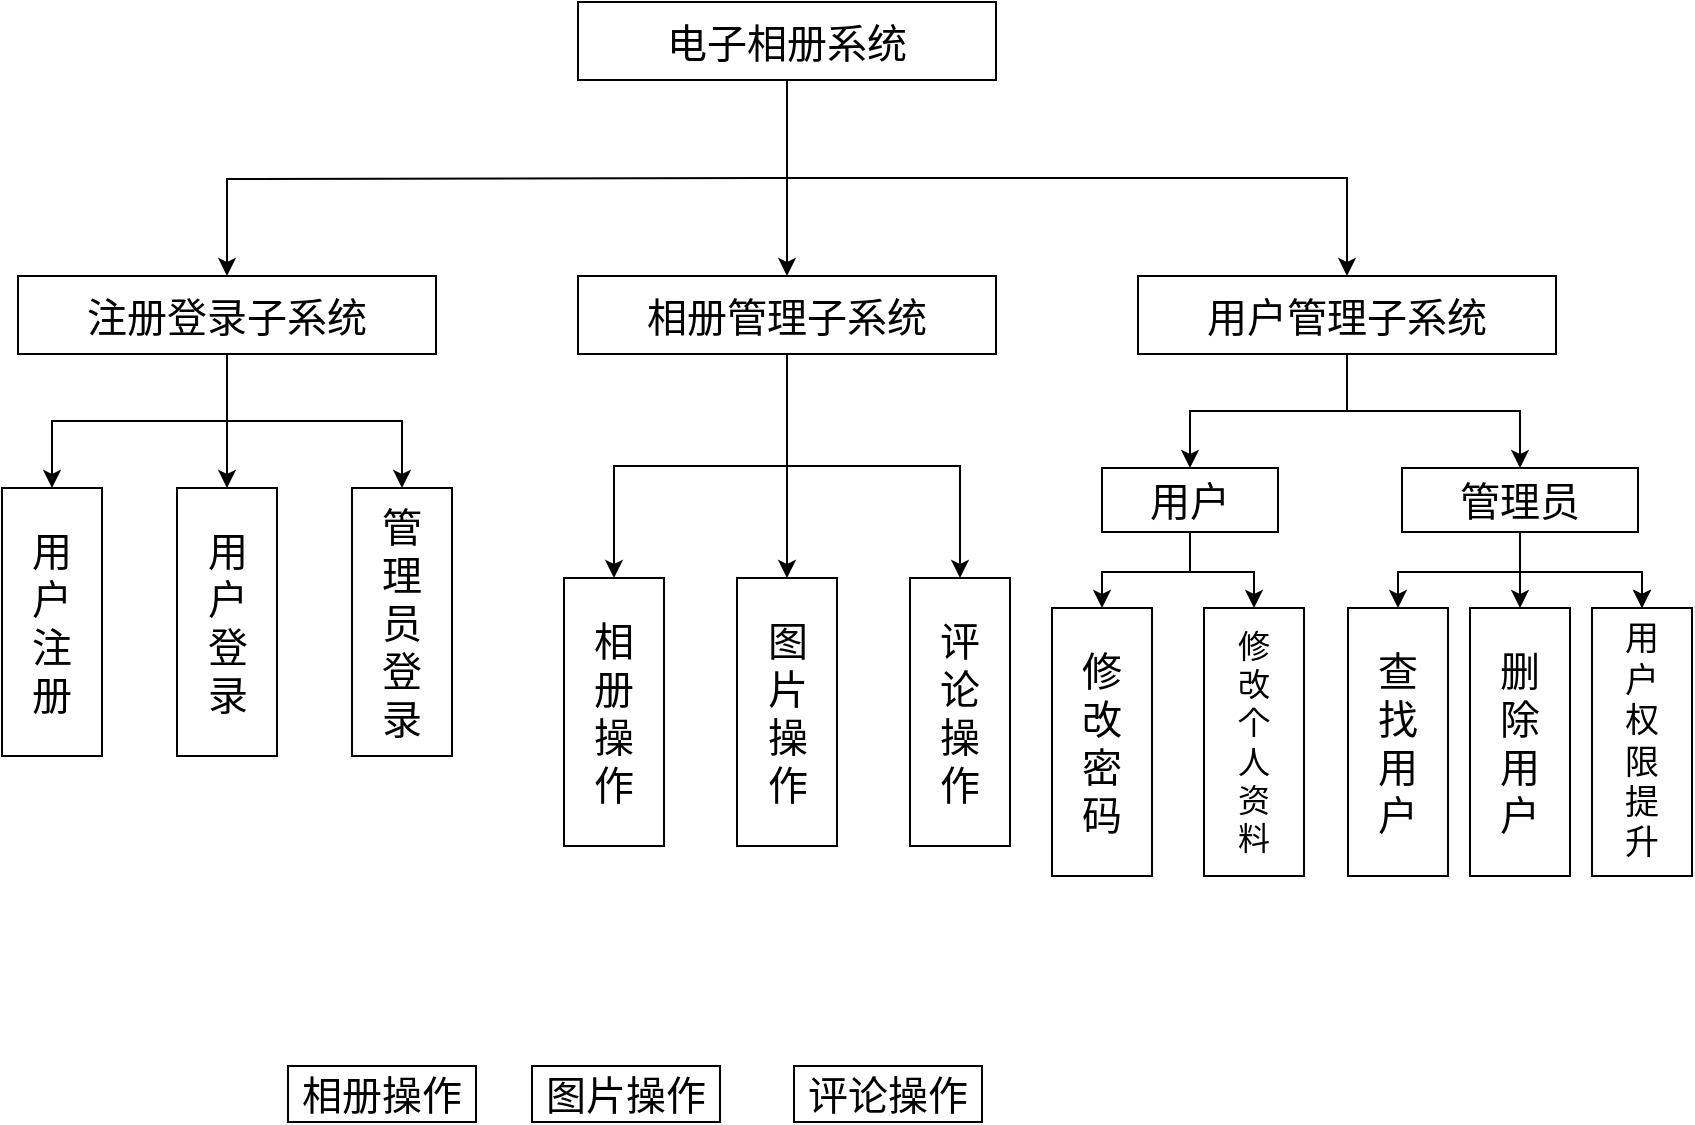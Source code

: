<mxfile version="22.0.8" type="github">
  <diagram name="第 1 页" id="fRhKLT-5LVwipsHS6PyS">
    <mxGraphModel dx="976" dy="605" grid="0" gridSize="10" guides="1" tooltips="1" connect="1" arrows="1" fold="1" page="1" pageScale="1" pageWidth="1169" pageHeight="827" math="0" shadow="0">
      <root>
        <mxCell id="0" />
        <mxCell id="1" parent="0" />
        <mxCell id="iQ2heyyFukv6lMNL8AU1-11" style="edgeStyle=orthogonalEdgeStyle;rounded=0;orthogonalLoop=1;jettySize=auto;html=1;entryX=0.5;entryY=0;entryDx=0;entryDy=0;" edge="1" parent="1" source="iQ2heyyFukv6lMNL8AU1-1" target="iQ2heyyFukv6lMNL8AU1-3">
          <mxGeometry relative="1" as="geometry" />
        </mxCell>
        <mxCell id="iQ2heyyFukv6lMNL8AU1-12" style="edgeStyle=orthogonalEdgeStyle;rounded=0;orthogonalLoop=1;jettySize=auto;html=1;entryX=0.5;entryY=0;entryDx=0;entryDy=0;" edge="1" parent="1" target="iQ2heyyFukv6lMNL8AU1-2">
          <mxGeometry relative="1" as="geometry">
            <mxPoint x="470" y="155" as="sourcePoint" />
          </mxGeometry>
        </mxCell>
        <mxCell id="iQ2heyyFukv6lMNL8AU1-13" style="edgeStyle=orthogonalEdgeStyle;rounded=0;orthogonalLoop=1;jettySize=auto;html=1;entryX=0.5;entryY=0;entryDx=0;entryDy=0;" edge="1" parent="1" source="iQ2heyyFukv6lMNL8AU1-1" target="iQ2heyyFukv6lMNL8AU1-4">
          <mxGeometry relative="1" as="geometry">
            <Array as="points">
              <mxPoint x="470" y="155" />
              <mxPoint x="750" y="155" />
            </Array>
          </mxGeometry>
        </mxCell>
        <mxCell id="iQ2heyyFukv6lMNL8AU1-1" value="&lt;font style=&quot;font-size: 20px;&quot;&gt;电子相册系统&lt;/font&gt;" style="rounded=0;whiteSpace=wrap;html=1;" vertex="1" parent="1">
          <mxGeometry x="365" y="67" width="209" height="39" as="geometry" />
        </mxCell>
        <mxCell id="iQ2heyyFukv6lMNL8AU1-8" style="edgeStyle=orthogonalEdgeStyle;rounded=0;orthogonalLoop=1;jettySize=auto;html=1;entryX=0.5;entryY=0;entryDx=0;entryDy=0;" edge="1" parent="1" source="iQ2heyyFukv6lMNL8AU1-2" target="iQ2heyyFukv6lMNL8AU1-6">
          <mxGeometry relative="1" as="geometry" />
        </mxCell>
        <mxCell id="iQ2heyyFukv6lMNL8AU1-9" style="edgeStyle=orthogonalEdgeStyle;rounded=0;orthogonalLoop=1;jettySize=auto;html=1;entryX=0.5;entryY=0;entryDx=0;entryDy=0;" edge="1" parent="1" source="iQ2heyyFukv6lMNL8AU1-2" target="iQ2heyyFukv6lMNL8AU1-5">
          <mxGeometry relative="1" as="geometry" />
        </mxCell>
        <mxCell id="iQ2heyyFukv6lMNL8AU1-10" style="edgeStyle=orthogonalEdgeStyle;rounded=0;orthogonalLoop=1;jettySize=auto;html=1;entryX=0.5;entryY=0;entryDx=0;entryDy=0;" edge="1" parent="1" source="iQ2heyyFukv6lMNL8AU1-2" target="iQ2heyyFukv6lMNL8AU1-7">
          <mxGeometry relative="1" as="geometry" />
        </mxCell>
        <mxCell id="iQ2heyyFukv6lMNL8AU1-2" value="&lt;font style=&quot;font-size: 20px;&quot;&gt;注册登录子系统&lt;/font&gt;" style="rounded=0;whiteSpace=wrap;html=1;" vertex="1" parent="1">
          <mxGeometry x="85" y="204" width="209" height="39" as="geometry" />
        </mxCell>
        <mxCell id="iQ2heyyFukv6lMNL8AU1-17" style="edgeStyle=orthogonalEdgeStyle;rounded=0;orthogonalLoop=1;jettySize=auto;html=1;entryX=0.5;entryY=0;entryDx=0;entryDy=0;" edge="1" parent="1" source="iQ2heyyFukv6lMNL8AU1-3" target="iQ2heyyFukv6lMNL8AU1-15">
          <mxGeometry relative="1" as="geometry" />
        </mxCell>
        <mxCell id="iQ2heyyFukv6lMNL8AU1-18" style="edgeStyle=orthogonalEdgeStyle;rounded=0;orthogonalLoop=1;jettySize=auto;html=1;entryX=0.5;entryY=0;entryDx=0;entryDy=0;" edge="1" parent="1" source="iQ2heyyFukv6lMNL8AU1-3" target="iQ2heyyFukv6lMNL8AU1-14">
          <mxGeometry relative="1" as="geometry" />
        </mxCell>
        <mxCell id="iQ2heyyFukv6lMNL8AU1-19" style="edgeStyle=orthogonalEdgeStyle;rounded=0;orthogonalLoop=1;jettySize=auto;html=1;entryX=0.5;entryY=0;entryDx=0;entryDy=0;" edge="1" parent="1" source="iQ2heyyFukv6lMNL8AU1-3" target="iQ2heyyFukv6lMNL8AU1-16">
          <mxGeometry relative="1" as="geometry" />
        </mxCell>
        <mxCell id="iQ2heyyFukv6lMNL8AU1-3" value="&lt;font style=&quot;font-size: 20px;&quot;&gt;相册管理子系统&lt;/font&gt;" style="rounded=0;whiteSpace=wrap;html=1;" vertex="1" parent="1">
          <mxGeometry x="365" y="204" width="209" height="39" as="geometry" />
        </mxCell>
        <mxCell id="iQ2heyyFukv6lMNL8AU1-23" style="edgeStyle=orthogonalEdgeStyle;rounded=0;orthogonalLoop=1;jettySize=auto;html=1;entryX=0.5;entryY=0;entryDx=0;entryDy=0;" edge="1" parent="1" source="iQ2heyyFukv6lMNL8AU1-4" target="iQ2heyyFukv6lMNL8AU1-21">
          <mxGeometry relative="1" as="geometry" />
        </mxCell>
        <mxCell id="iQ2heyyFukv6lMNL8AU1-24" style="edgeStyle=orthogonalEdgeStyle;rounded=0;orthogonalLoop=1;jettySize=auto;html=1;" edge="1" parent="1" source="iQ2heyyFukv6lMNL8AU1-4" target="iQ2heyyFukv6lMNL8AU1-22">
          <mxGeometry relative="1" as="geometry" />
        </mxCell>
        <mxCell id="iQ2heyyFukv6lMNL8AU1-4" value="&lt;font style=&quot;font-size: 20px;&quot;&gt;用户管理子系统&lt;/font&gt;" style="rounded=0;whiteSpace=wrap;html=1;" vertex="1" parent="1">
          <mxGeometry x="645" y="204" width="209" height="39" as="geometry" />
        </mxCell>
        <mxCell id="iQ2heyyFukv6lMNL8AU1-5" value="&lt;font style=&quot;font-size: 20px;&quot;&gt;用&lt;br&gt;户&lt;br&gt;注&lt;br&gt;册&lt;/font&gt;" style="rounded=0;whiteSpace=wrap;html=1;" vertex="1" parent="1">
          <mxGeometry x="77" y="310" width="50" height="134" as="geometry" />
        </mxCell>
        <mxCell id="iQ2heyyFukv6lMNL8AU1-6" value="&lt;font style=&quot;font-size: 20px;&quot;&gt;用&lt;br&gt;户&lt;br&gt;登&lt;br&gt;录&lt;br&gt;&lt;/font&gt;" style="rounded=0;whiteSpace=wrap;html=1;" vertex="1" parent="1">
          <mxGeometry x="164.5" y="310" width="50" height="134" as="geometry" />
        </mxCell>
        <mxCell id="iQ2heyyFukv6lMNL8AU1-7" value="&lt;font style=&quot;font-size: 20px;&quot;&gt;管&lt;br&gt;理&lt;br&gt;员&lt;br&gt;登&lt;br&gt;录&lt;br&gt;&lt;/font&gt;" style="rounded=0;whiteSpace=wrap;html=1;" vertex="1" parent="1">
          <mxGeometry x="252" y="310" width="50" height="134" as="geometry" />
        </mxCell>
        <mxCell id="iQ2heyyFukv6lMNL8AU1-14" value="&lt;font style=&quot;font-size: 20px;&quot;&gt;相&lt;br&gt;册&lt;br&gt;操&lt;br&gt;作&lt;br&gt;&lt;/font&gt;" style="rounded=0;whiteSpace=wrap;html=1;" vertex="1" parent="1">
          <mxGeometry x="358" y="355" width="50" height="134" as="geometry" />
        </mxCell>
        <mxCell id="iQ2heyyFukv6lMNL8AU1-15" value="&lt;font style=&quot;font-size: 20px;&quot;&gt;图&lt;br&gt;片&lt;br&gt;操&lt;br&gt;作&lt;br&gt;&lt;/font&gt;" style="rounded=0;whiteSpace=wrap;html=1;" vertex="1" parent="1">
          <mxGeometry x="444.5" y="355" width="50" height="134" as="geometry" />
        </mxCell>
        <mxCell id="iQ2heyyFukv6lMNL8AU1-16" value="&lt;font style=&quot;font-size: 20px;&quot;&gt;评&lt;br&gt;论&lt;br&gt;操&lt;br&gt;作&lt;br&gt;&lt;/font&gt;" style="rounded=0;whiteSpace=wrap;html=1;" vertex="1" parent="1">
          <mxGeometry x="531" y="355" width="50" height="134" as="geometry" />
        </mxCell>
        <mxCell id="iQ2heyyFukv6lMNL8AU1-30" style="edgeStyle=orthogonalEdgeStyle;rounded=0;orthogonalLoop=1;jettySize=auto;html=1;entryX=0.5;entryY=0;entryDx=0;entryDy=0;" edge="1" parent="1" source="iQ2heyyFukv6lMNL8AU1-21" target="iQ2heyyFukv6lMNL8AU1-28">
          <mxGeometry relative="1" as="geometry" />
        </mxCell>
        <mxCell id="iQ2heyyFukv6lMNL8AU1-31" style="edgeStyle=orthogonalEdgeStyle;rounded=0;orthogonalLoop=1;jettySize=auto;html=1;entryX=0.5;entryY=0;entryDx=0;entryDy=0;" edge="1" parent="1" source="iQ2heyyFukv6lMNL8AU1-21" target="iQ2heyyFukv6lMNL8AU1-29">
          <mxGeometry relative="1" as="geometry" />
        </mxCell>
        <mxCell id="iQ2heyyFukv6lMNL8AU1-21" value="&lt;span style=&quot;font-size: 20px;&quot;&gt;用户&lt;/span&gt;" style="rounded=0;whiteSpace=wrap;html=1;" vertex="1" parent="1">
          <mxGeometry x="627" y="300" width="88" height="32" as="geometry" />
        </mxCell>
        <mxCell id="iQ2heyyFukv6lMNL8AU1-36" value="" style="edgeStyle=orthogonalEdgeStyle;rounded=0;orthogonalLoop=1;jettySize=auto;html=1;" edge="1" parent="1" source="iQ2heyyFukv6lMNL8AU1-22" target="iQ2heyyFukv6lMNL8AU1-34">
          <mxGeometry relative="1" as="geometry" />
        </mxCell>
        <mxCell id="iQ2heyyFukv6lMNL8AU1-37" value="" style="edgeStyle=orthogonalEdgeStyle;rounded=0;orthogonalLoop=1;jettySize=auto;html=1;" edge="1" parent="1" source="iQ2heyyFukv6lMNL8AU1-22" target="iQ2heyyFukv6lMNL8AU1-34">
          <mxGeometry relative="1" as="geometry" />
        </mxCell>
        <mxCell id="iQ2heyyFukv6lMNL8AU1-38" style="edgeStyle=orthogonalEdgeStyle;rounded=0;orthogonalLoop=1;jettySize=auto;html=1;entryX=0.5;entryY=0;entryDx=0;entryDy=0;" edge="1" parent="1" source="iQ2heyyFukv6lMNL8AU1-22" target="iQ2heyyFukv6lMNL8AU1-33">
          <mxGeometry relative="1" as="geometry" />
        </mxCell>
        <mxCell id="iQ2heyyFukv6lMNL8AU1-39" style="edgeStyle=orthogonalEdgeStyle;rounded=0;orthogonalLoop=1;jettySize=auto;html=1;entryX=0.5;entryY=0;entryDx=0;entryDy=0;" edge="1" parent="1" source="iQ2heyyFukv6lMNL8AU1-22" target="iQ2heyyFukv6lMNL8AU1-32">
          <mxGeometry relative="1" as="geometry" />
        </mxCell>
        <mxCell id="iQ2heyyFukv6lMNL8AU1-22" value="&lt;span style=&quot;font-size: 20px;&quot;&gt;管理员&lt;/span&gt;" style="rounded=0;whiteSpace=wrap;html=1;" vertex="1" parent="1">
          <mxGeometry x="777" y="300" width="118" height="32" as="geometry" />
        </mxCell>
        <mxCell id="iQ2heyyFukv6lMNL8AU1-28" value="&lt;font style=&quot;font-size: 20px;&quot;&gt;修&lt;br&gt;改&lt;br&gt;密&lt;br&gt;码&lt;br&gt;&lt;/font&gt;" style="rounded=0;whiteSpace=wrap;html=1;" vertex="1" parent="1">
          <mxGeometry x="602" y="370" width="50" height="134" as="geometry" />
        </mxCell>
        <mxCell id="iQ2heyyFukv6lMNL8AU1-29" value="&lt;font style=&quot;font-size: 16px;&quot;&gt;修&lt;br&gt;改&lt;br&gt;个&lt;br&gt;人&lt;br&gt;资&lt;br&gt;料&lt;br&gt;&lt;/font&gt;" style="rounded=0;whiteSpace=wrap;html=1;" vertex="1" parent="1">
          <mxGeometry x="678" y="370" width="50" height="134" as="geometry" />
        </mxCell>
        <mxCell id="iQ2heyyFukv6lMNL8AU1-32" value="&lt;font style=&quot;font-size: 20px;&quot;&gt;查&lt;br&gt;找&lt;br&gt;用&lt;br&gt;户&lt;br&gt;&lt;/font&gt;" style="rounded=0;whiteSpace=wrap;html=1;" vertex="1" parent="1">
          <mxGeometry x="750" y="370" width="50" height="134" as="geometry" />
        </mxCell>
        <mxCell id="iQ2heyyFukv6lMNL8AU1-33" value="&lt;font style=&quot;font-size: 20px;&quot;&gt;删&lt;br&gt;除&lt;br&gt;用&lt;br&gt;户&lt;br&gt;&lt;/font&gt;" style="rounded=0;whiteSpace=wrap;html=1;" vertex="1" parent="1">
          <mxGeometry x="811" y="370" width="50" height="134" as="geometry" />
        </mxCell>
        <mxCell id="iQ2heyyFukv6lMNL8AU1-34" value="&lt;font style=&quot;font-size: 17px;&quot;&gt;用&lt;br&gt;户&lt;br&gt;权&lt;br&gt;限&lt;br&gt;提&lt;br&gt;升&lt;br&gt;&lt;/font&gt;" style="rounded=0;whiteSpace=wrap;html=1;" vertex="1" parent="1">
          <mxGeometry x="872" y="370" width="50" height="134" as="geometry" />
        </mxCell>
        <mxCell id="iQ2heyyFukv6lMNL8AU1-40" value="&lt;font style=&quot;font-size: 20px;&quot;&gt;相册操作&lt;/font&gt;" style="rounded=0;whiteSpace=wrap;html=1;" vertex="1" parent="1">
          <mxGeometry x="220" y="599" width="94" height="28" as="geometry" />
        </mxCell>
        <mxCell id="iQ2heyyFukv6lMNL8AU1-41" value="&lt;font style=&quot;font-size: 20px;&quot;&gt;图片操作&lt;/font&gt;" style="rounded=0;whiteSpace=wrap;html=1;" vertex="1" parent="1">
          <mxGeometry x="342" y="599" width="94" height="28" as="geometry" />
        </mxCell>
        <mxCell id="iQ2heyyFukv6lMNL8AU1-42" value="&lt;font style=&quot;font-size: 20px;&quot;&gt;评论操作&lt;/font&gt;" style="rounded=0;whiteSpace=wrap;html=1;" vertex="1" parent="1">
          <mxGeometry x="473" y="599" width="94" height="28" as="geometry" />
        </mxCell>
      </root>
    </mxGraphModel>
  </diagram>
</mxfile>
